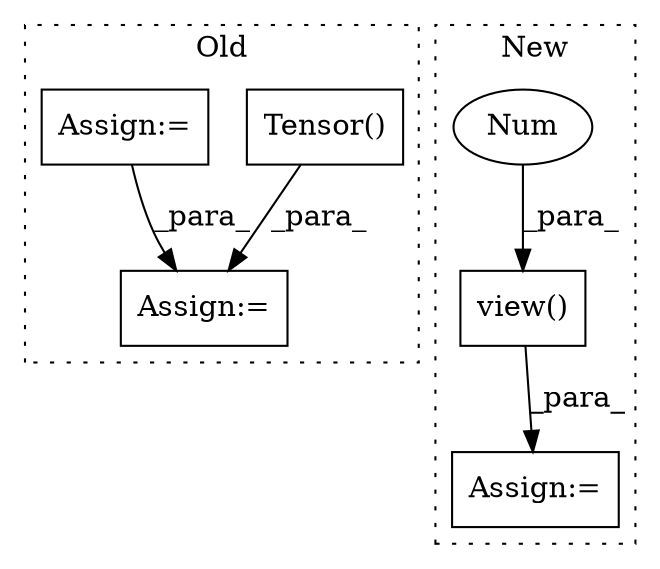digraph G {
subgraph cluster0 {
1 [label="Tensor()" a="75" s="2415,2439" l="13,1" shape="box"];
4 [label="Assign:=" a="68" s="2777" l="4" shape="box"];
5 [label="Assign:=" a="68" s="2462" l="3" shape="box"];
label = "Old";
style="dotted";
}
subgraph cluster1 {
2 [label="view()" a="75" s="4177,4218" l="16,1" shape="box"];
3 [label="Num" a="76" s="4196" l="2" shape="ellipse"];
6 [label="Assign:=" a="68" s="4174" l="3" shape="box"];
label = "New";
style="dotted";
}
1 -> 4 [label="_para_"];
2 -> 6 [label="_para_"];
3 -> 2 [label="_para_"];
5 -> 4 [label="_para_"];
}